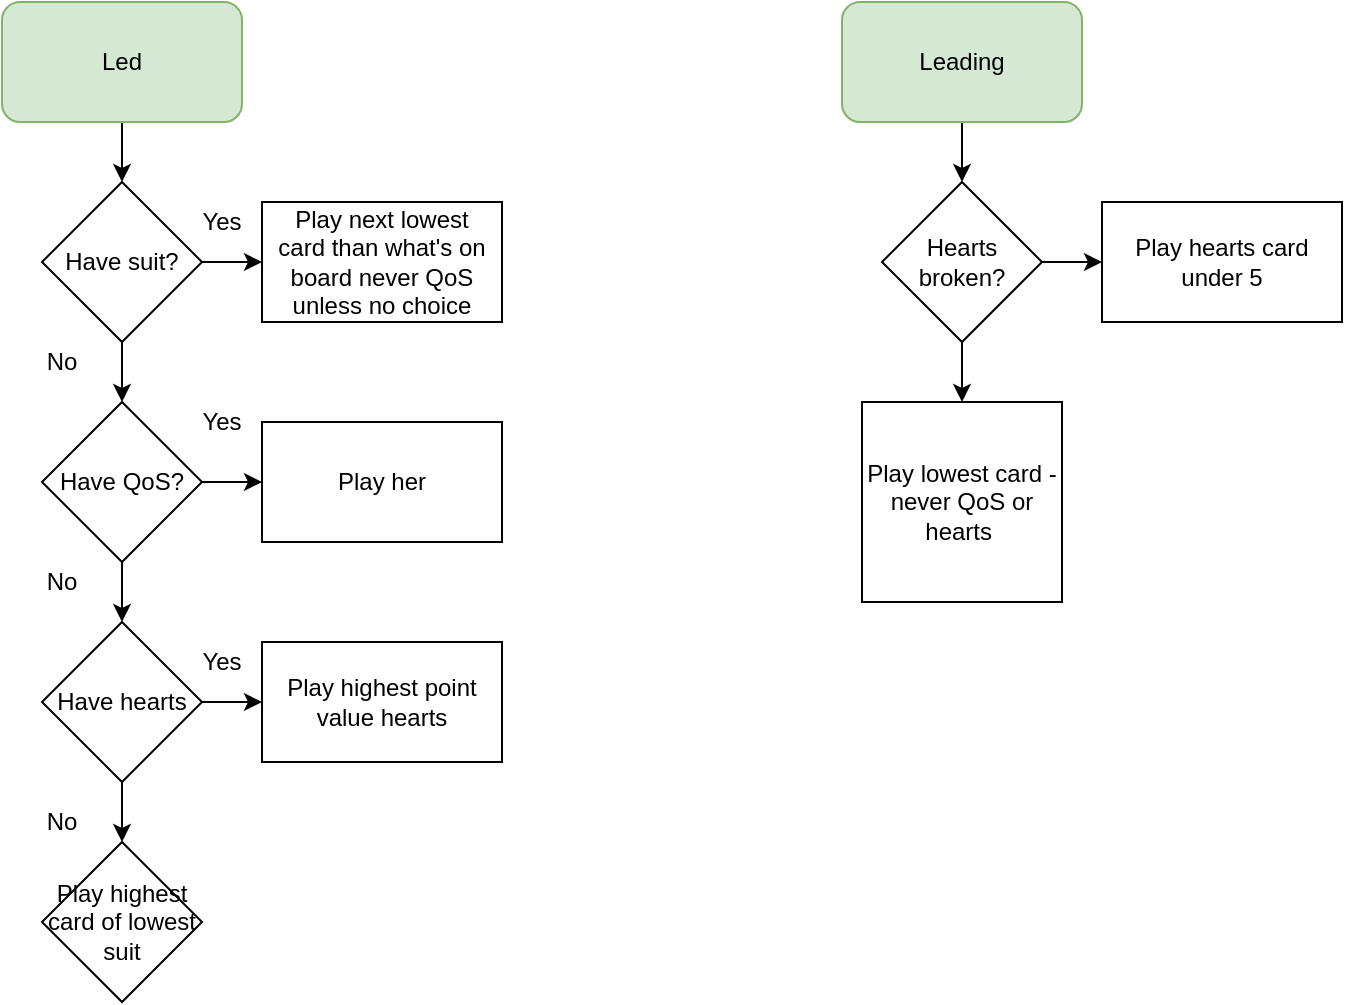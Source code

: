 <mxfile version="13.0.3" type="device"><diagram id="C5RBs43oDa-KdzZeNtuy" name="Page-1"><mxGraphModel dx="1102" dy="1000" grid="1" gridSize="10" guides="1" tooltips="1" connect="1" arrows="1" fold="1" page="1" pageScale="1" pageWidth="827" pageHeight="1169" math="0" shadow="0"><root><mxCell id="WIyWlLk6GJQsqaUBKTNV-0"/><mxCell id="WIyWlLk6GJQsqaUBKTNV-1" parent="WIyWlLk6GJQsqaUBKTNV-0"/><mxCell id="JyRNVqF_MzzW6NXwo0AK-7" value="" style="edgeStyle=orthogonalEdgeStyle;rounded=0;orthogonalLoop=1;jettySize=auto;html=1;" edge="1" parent="WIyWlLk6GJQsqaUBKTNV-1" source="JyRNVqF_MzzW6NXwo0AK-2" target="JyRNVqF_MzzW6NXwo0AK-6"><mxGeometry relative="1" as="geometry"/></mxCell><mxCell id="JyRNVqF_MzzW6NXwo0AK-2" value="Led" style="rounded=1;whiteSpace=wrap;html=1;fillColor=#d5e8d4;strokeColor=#82b366;" vertex="1" parent="WIyWlLk6GJQsqaUBKTNV-1"><mxGeometry x="110" y="120" width="120" height="60" as="geometry"/></mxCell><mxCell id="JyRNVqF_MzzW6NXwo0AK-9" value="" style="edgeStyle=orthogonalEdgeStyle;rounded=0;orthogonalLoop=1;jettySize=auto;html=1;" edge="1" parent="WIyWlLk6GJQsqaUBKTNV-1" source="JyRNVqF_MzzW6NXwo0AK-6" target="JyRNVqF_MzzW6NXwo0AK-8"><mxGeometry relative="1" as="geometry"/></mxCell><mxCell id="JyRNVqF_MzzW6NXwo0AK-14" value="" style="edgeStyle=orthogonalEdgeStyle;rounded=0;orthogonalLoop=1;jettySize=auto;html=1;" edge="1" parent="WIyWlLk6GJQsqaUBKTNV-1" source="JyRNVqF_MzzW6NXwo0AK-6" target="JyRNVqF_MzzW6NXwo0AK-13"><mxGeometry relative="1" as="geometry"/></mxCell><mxCell id="JyRNVqF_MzzW6NXwo0AK-6" value="Have suit?" style="rhombus;whiteSpace=wrap;html=1;" vertex="1" parent="WIyWlLk6GJQsqaUBKTNV-1"><mxGeometry x="130" y="210" width="80" height="80" as="geometry"/></mxCell><mxCell id="JyRNVqF_MzzW6NXwo0AK-8" value="Play next lowest&lt;br&gt;card than what's on board never QoS unless no choice&lt;br&gt;" style="rounded=0;whiteSpace=wrap;html=1;" vertex="1" parent="WIyWlLk6GJQsqaUBKTNV-1"><mxGeometry x="240" y="220" width="120" height="60" as="geometry"/></mxCell><mxCell id="JyRNVqF_MzzW6NXwo0AK-16" value="" style="edgeStyle=orthogonalEdgeStyle;rounded=0;orthogonalLoop=1;jettySize=auto;html=1;" edge="1" parent="WIyWlLk6GJQsqaUBKTNV-1" source="JyRNVqF_MzzW6NXwo0AK-13" target="JyRNVqF_MzzW6NXwo0AK-15"><mxGeometry relative="1" as="geometry"/></mxCell><mxCell id="JyRNVqF_MzzW6NXwo0AK-26" value="" style="edgeStyle=orthogonalEdgeStyle;rounded=0;orthogonalLoop=1;jettySize=auto;html=1;" edge="1" parent="WIyWlLk6GJQsqaUBKTNV-1" source="JyRNVqF_MzzW6NXwo0AK-13" target="JyRNVqF_MzzW6NXwo0AK-25"><mxGeometry relative="1" as="geometry"/></mxCell><mxCell id="JyRNVqF_MzzW6NXwo0AK-13" value="Have QoS?" style="rhombus;whiteSpace=wrap;html=1;" vertex="1" parent="WIyWlLk6GJQsqaUBKTNV-1"><mxGeometry x="130" y="320" width="80" height="80" as="geometry"/></mxCell><mxCell id="JyRNVqF_MzzW6NXwo0AK-15" value="Play her" style="rounded=0;whiteSpace=wrap;html=1;" vertex="1" parent="WIyWlLk6GJQsqaUBKTNV-1"><mxGeometry x="240" y="330" width="120" height="60" as="geometry"/></mxCell><mxCell id="JyRNVqF_MzzW6NXwo0AK-17" value="No" style="text;html=1;strokeColor=none;fillColor=none;align=center;verticalAlign=middle;whiteSpace=wrap;rounded=0;" vertex="1" parent="WIyWlLk6GJQsqaUBKTNV-1"><mxGeometry x="120" y="290" width="40" height="20" as="geometry"/></mxCell><mxCell id="JyRNVqF_MzzW6NXwo0AK-18" value="Yes" style="text;html=1;strokeColor=none;fillColor=none;align=center;verticalAlign=middle;whiteSpace=wrap;rounded=0;" vertex="1" parent="WIyWlLk6GJQsqaUBKTNV-1"><mxGeometry x="200" y="220" width="40" height="20" as="geometry"/></mxCell><mxCell id="JyRNVqF_MzzW6NXwo0AK-19" value="Yes" style="text;html=1;strokeColor=none;fillColor=none;align=center;verticalAlign=middle;whiteSpace=wrap;rounded=0;" vertex="1" parent="WIyWlLk6GJQsqaUBKTNV-1"><mxGeometry x="200" y="320" width="40" height="20" as="geometry"/></mxCell><mxCell id="JyRNVqF_MzzW6NXwo0AK-22" value="No" style="text;html=1;strokeColor=none;fillColor=none;align=center;verticalAlign=middle;whiteSpace=wrap;rounded=0;" vertex="1" parent="WIyWlLk6GJQsqaUBKTNV-1"><mxGeometry x="120" y="400" width="40" height="20" as="geometry"/></mxCell><mxCell id="JyRNVqF_MzzW6NXwo0AK-43" value="" style="edgeStyle=orthogonalEdgeStyle;rounded=0;orthogonalLoop=1;jettySize=auto;html=1;" edge="1" parent="WIyWlLk6GJQsqaUBKTNV-1" source="JyRNVqF_MzzW6NXwo0AK-23" target="JyRNVqF_MzzW6NXwo0AK-41"><mxGeometry relative="1" as="geometry"/></mxCell><mxCell id="JyRNVqF_MzzW6NXwo0AK-23" value="Leading" style="rounded=1;whiteSpace=wrap;html=1;fillColor=#d5e8d4;strokeColor=#82b366;" vertex="1" parent="WIyWlLk6GJQsqaUBKTNV-1"><mxGeometry x="530" y="120" width="120" height="60" as="geometry"/></mxCell><mxCell id="JyRNVqF_MzzW6NXwo0AK-29" value="" style="edgeStyle=orthogonalEdgeStyle;rounded=0;orthogonalLoop=1;jettySize=auto;html=1;" edge="1" parent="WIyWlLk6GJQsqaUBKTNV-1" source="JyRNVqF_MzzW6NXwo0AK-25" target="JyRNVqF_MzzW6NXwo0AK-28"><mxGeometry relative="1" as="geometry"/></mxCell><mxCell id="JyRNVqF_MzzW6NXwo0AK-33" value="" style="edgeStyle=orthogonalEdgeStyle;rounded=0;orthogonalLoop=1;jettySize=auto;html=1;" edge="1" parent="WIyWlLk6GJQsqaUBKTNV-1" source="JyRNVqF_MzzW6NXwo0AK-25" target="JyRNVqF_MzzW6NXwo0AK-32"><mxGeometry relative="1" as="geometry"/></mxCell><mxCell id="JyRNVqF_MzzW6NXwo0AK-25" value="Have hearts" style="rhombus;whiteSpace=wrap;html=1;" vertex="1" parent="WIyWlLk6GJQsqaUBKTNV-1"><mxGeometry x="130" y="430" width="80" height="80" as="geometry"/></mxCell><mxCell id="JyRNVqF_MzzW6NXwo0AK-28" value="Play highest point value hearts" style="rounded=0;whiteSpace=wrap;html=1;" vertex="1" parent="WIyWlLk6GJQsqaUBKTNV-1"><mxGeometry x="240" y="440" width="120" height="60" as="geometry"/></mxCell><mxCell id="JyRNVqF_MzzW6NXwo0AK-31" value="Yes" style="text;html=1;strokeColor=none;fillColor=none;align=center;verticalAlign=middle;whiteSpace=wrap;rounded=0;" vertex="1" parent="WIyWlLk6GJQsqaUBKTNV-1"><mxGeometry x="200" y="440" width="40" height="20" as="geometry"/></mxCell><mxCell id="JyRNVqF_MzzW6NXwo0AK-32" value="Play highest card of lowest suit" style="rhombus;whiteSpace=wrap;html=1;" vertex="1" parent="WIyWlLk6GJQsqaUBKTNV-1"><mxGeometry x="130" y="540" width="80" height="80" as="geometry"/></mxCell><mxCell id="JyRNVqF_MzzW6NXwo0AK-35" value="No" style="text;html=1;strokeColor=none;fillColor=none;align=center;verticalAlign=middle;whiteSpace=wrap;rounded=0;" vertex="1" parent="WIyWlLk6GJQsqaUBKTNV-1"><mxGeometry x="120" y="520" width="40" height="20" as="geometry"/></mxCell><mxCell id="JyRNVqF_MzzW6NXwo0AK-39" value="Play hearts card under 5" style="rounded=0;whiteSpace=wrap;html=1;" vertex="1" parent="WIyWlLk6GJQsqaUBKTNV-1"><mxGeometry x="660" y="220" width="120" height="60" as="geometry"/></mxCell><mxCell id="JyRNVqF_MzzW6NXwo0AK-42" value="" style="edgeStyle=orthogonalEdgeStyle;rounded=0;orthogonalLoop=1;jettySize=auto;html=1;" edge="1" parent="WIyWlLk6GJQsqaUBKTNV-1" source="JyRNVqF_MzzW6NXwo0AK-41" target="JyRNVqF_MzzW6NXwo0AK-39"><mxGeometry relative="1" as="geometry"/></mxCell><mxCell id="JyRNVqF_MzzW6NXwo0AK-45" value="" style="edgeStyle=orthogonalEdgeStyle;rounded=0;orthogonalLoop=1;jettySize=auto;html=1;" edge="1" parent="WIyWlLk6GJQsqaUBKTNV-1" source="JyRNVqF_MzzW6NXwo0AK-41" target="JyRNVqF_MzzW6NXwo0AK-44"><mxGeometry relative="1" as="geometry"/></mxCell><mxCell id="JyRNVqF_MzzW6NXwo0AK-41" value="Hearts broken?" style="rhombus;whiteSpace=wrap;html=1;" vertex="1" parent="WIyWlLk6GJQsqaUBKTNV-1"><mxGeometry x="550" y="210" width="80" height="80" as="geometry"/></mxCell><mxCell id="JyRNVqF_MzzW6NXwo0AK-44" value="Play lowest card - never QoS or hearts&amp;nbsp;" style="whiteSpace=wrap;html=1;aspect=fixed;" vertex="1" parent="WIyWlLk6GJQsqaUBKTNV-1"><mxGeometry x="540" y="320" width="100" height="100" as="geometry"/></mxCell></root></mxGraphModel></diagram></mxfile>